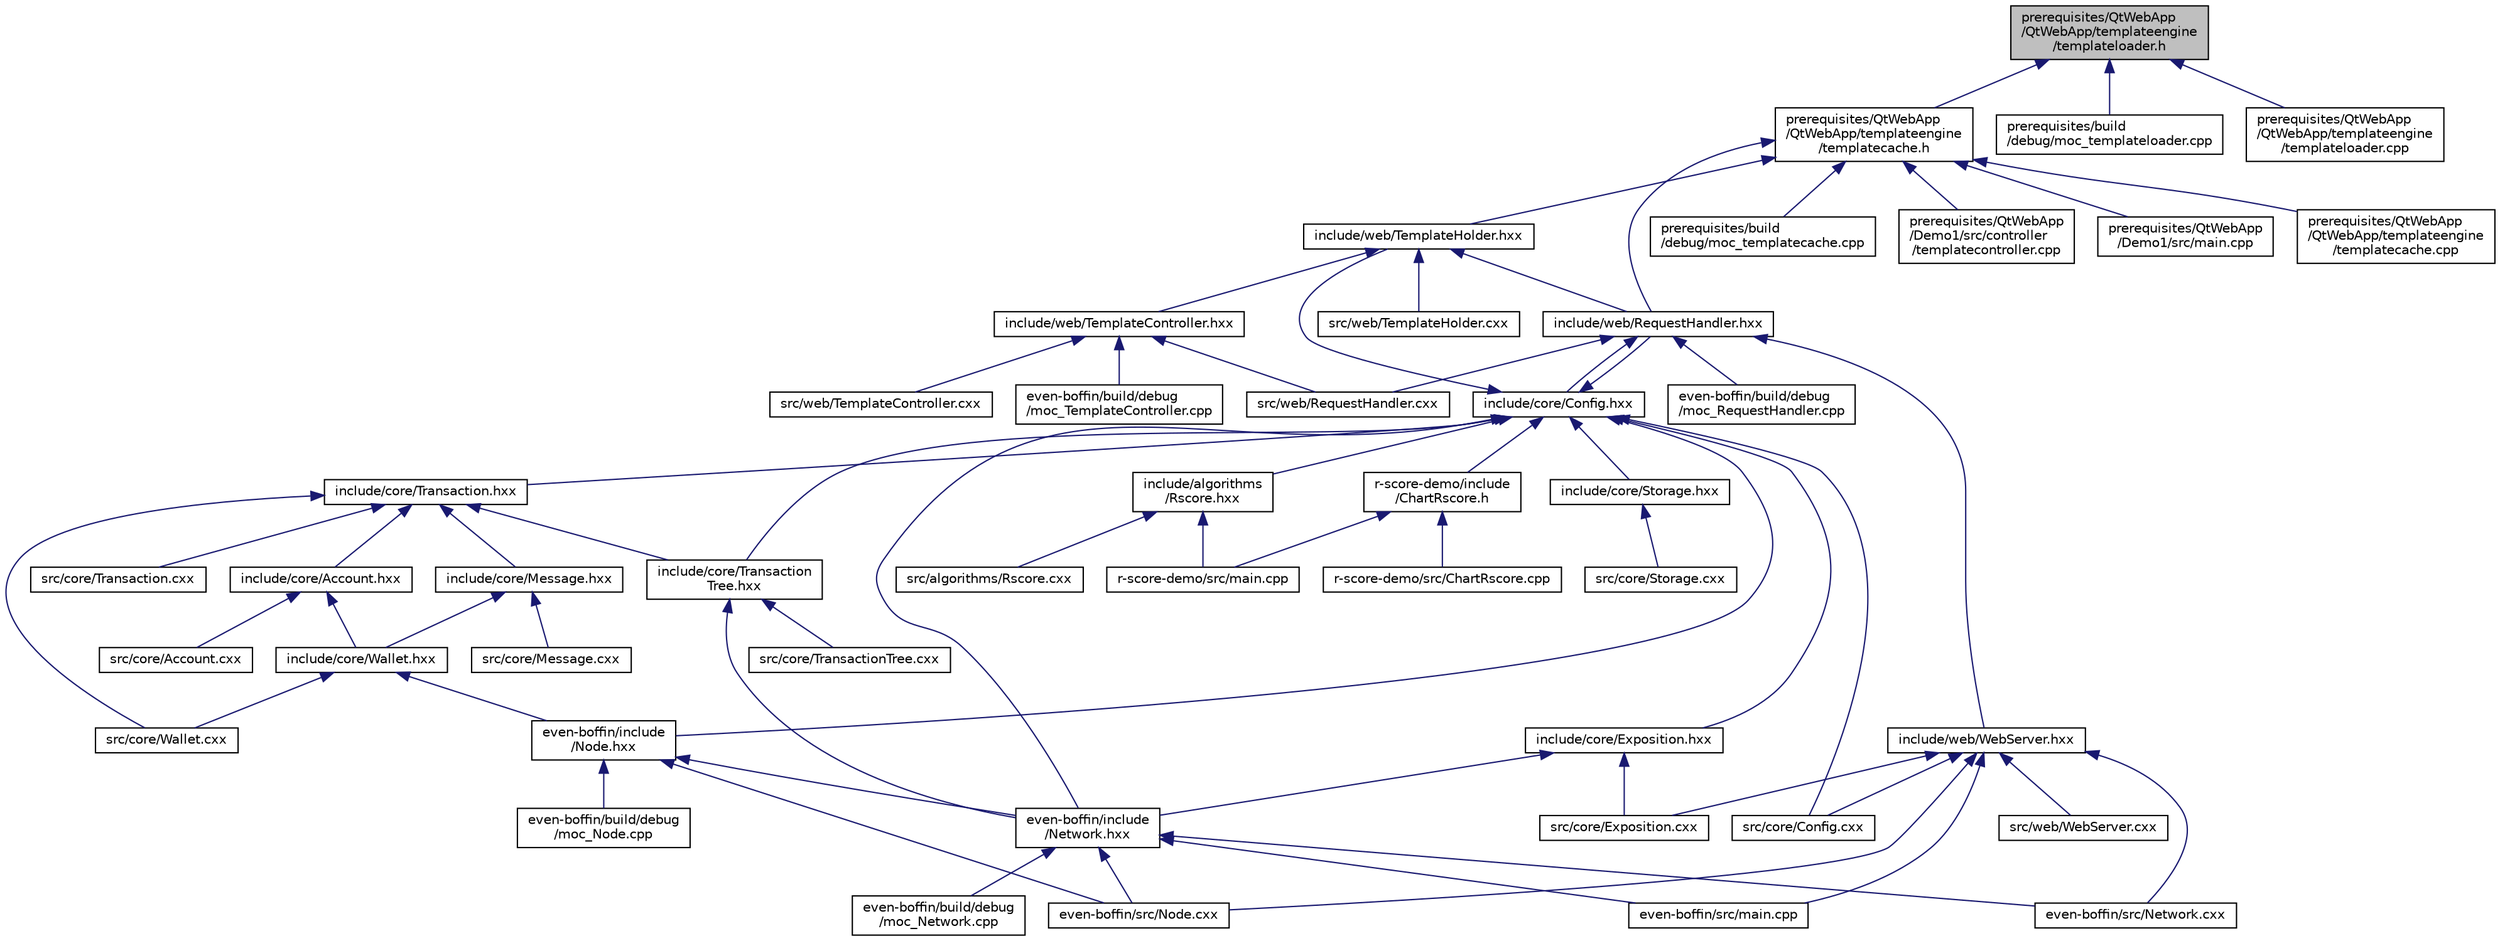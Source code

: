 digraph "prerequisites/QtWebApp/QtWebApp/templateengine/templateloader.h"
{
  edge [fontname="Helvetica",fontsize="10",labelfontname="Helvetica",labelfontsize="10"];
  node [fontname="Helvetica",fontsize="10",shape=record];
  Node11 [label="prerequisites/QtWebApp\l/QtWebApp/templateengine\l/templateloader.h",height=0.2,width=0.4,color="black", fillcolor="grey75", style="filled", fontcolor="black"];
  Node11 -> Node12 [dir="back",color="midnightblue",fontsize="10",style="solid"];
  Node12 [label="prerequisites/QtWebApp\l/QtWebApp/templateengine\l/templatecache.h",height=0.2,width=0.4,color="black", fillcolor="white", style="filled",URL="$templatecache_8h_source.html"];
  Node12 -> Node13 [dir="back",color="midnightblue",fontsize="10",style="solid"];
  Node13 [label="include/web/TemplateHolder.hxx",height=0.2,width=0.4,color="black", fillcolor="white", style="filled",URL="$_template_holder_8hxx.html"];
  Node13 -> Node14 [dir="back",color="midnightblue",fontsize="10",style="solid"];
  Node14 [label="include/web/RequestHandler.hxx",height=0.2,width=0.4,color="black", fillcolor="white", style="filled",URL="$_request_handler_8hxx_source.html"];
  Node14 -> Node15 [dir="back",color="midnightblue",fontsize="10",style="solid"];
  Node15 [label="even-boffin/build/debug\l/moc_RequestHandler.cpp",height=0.2,width=0.4,color="black", fillcolor="white", style="filled",URL="$moc___request_handler_8cpp_source.html"];
  Node14 -> Node16 [dir="back",color="midnightblue",fontsize="10",style="solid"];
  Node16 [label="include/core/Config.hxx",height=0.2,width=0.4,color="black", fillcolor="white", style="filled",URL="$_config_8hxx.html"];
  Node16 -> Node17 [dir="back",color="midnightblue",fontsize="10",style="solid"];
  Node17 [label="even-boffin/include\l/Network.hxx",height=0.2,width=0.4,color="black", fillcolor="white", style="filled",URL="$_network_8hxx.html"];
  Node17 -> Node18 [dir="back",color="midnightblue",fontsize="10",style="solid"];
  Node18 [label="even-boffin/build/debug\l/moc_Network.cpp",height=0.2,width=0.4,color="black", fillcolor="white", style="filled",URL="$moc___network_8cpp_source.html"];
  Node17 -> Node19 [dir="back",color="midnightblue",fontsize="10",style="solid"];
  Node19 [label="even-boffin/src/main.cpp",height=0.2,width=0.4,color="black", fillcolor="white", style="filled",URL="$even-boffin_2src_2main_8cpp_source.html"];
  Node17 -> Node20 [dir="back",color="midnightblue",fontsize="10",style="solid"];
  Node20 [label="even-boffin/src/Network.cxx",height=0.2,width=0.4,color="black", fillcolor="white", style="filled",URL="$_network_8cxx.html"];
  Node17 -> Node21 [dir="back",color="midnightblue",fontsize="10",style="solid"];
  Node21 [label="even-boffin/src/Node.cxx",height=0.2,width=0.4,color="black", fillcolor="white", style="filled",URL="$_node_8cxx.html"];
  Node16 -> Node22 [dir="back",color="midnightblue",fontsize="10",style="solid"];
  Node22 [label="even-boffin/include\l/Node.hxx",height=0.2,width=0.4,color="black", fillcolor="white", style="filled",URL="$_node_8hxx.html"];
  Node22 -> Node17 [dir="back",color="midnightblue",fontsize="10",style="solid"];
  Node22 -> Node23 [dir="back",color="midnightblue",fontsize="10",style="solid"];
  Node23 [label="even-boffin/build/debug\l/moc_Node.cpp",height=0.2,width=0.4,color="black", fillcolor="white", style="filled",URL="$moc___node_8cpp_source.html"];
  Node22 -> Node21 [dir="back",color="midnightblue",fontsize="10",style="solid"];
  Node16 -> Node14 [dir="back",color="midnightblue",fontsize="10",style="solid"];
  Node16 -> Node13 [dir="back",color="midnightblue",fontsize="10",style="solid"];
  Node16 -> Node24 [dir="back",color="midnightblue",fontsize="10",style="solid"];
  Node24 [label="include/algorithms\l/Rscore.hxx",height=0.2,width=0.4,color="black", fillcolor="white", style="filled",URL="$_rscore_8hxx.html",tooltip="Entity for count r-Score value from input parameters. "];
  Node24 -> Node25 [dir="back",color="midnightblue",fontsize="10",style="solid"];
  Node25 [label="r-score-demo/src/main.cpp",height=0.2,width=0.4,color="black", fillcolor="white", style="filled",URL="$r-score-demo_2src_2main_8cpp_source.html"];
  Node24 -> Node26 [dir="back",color="midnightblue",fontsize="10",style="solid"];
  Node26 [label="src/algorithms/Rscore.cxx",height=0.2,width=0.4,color="black", fillcolor="white", style="filled",URL="$_rscore_8cxx.html",tooltip="Entity for count r-Score value from input parameters. "];
  Node16 -> Node27 [dir="back",color="midnightblue",fontsize="10",style="solid"];
  Node27 [label="include/core/Transaction.hxx",height=0.2,width=0.4,color="black", fillcolor="white", style="filled",URL="$_transaction_8hxx.html"];
  Node27 -> Node28 [dir="back",color="midnightblue",fontsize="10",style="solid"];
  Node28 [label="include/core/Account.hxx",height=0.2,width=0.4,color="black", fillcolor="white", style="filled",URL="$_account_8hxx.html"];
  Node28 -> Node29 [dir="back",color="midnightblue",fontsize="10",style="solid"];
  Node29 [label="include/core/Wallet.hxx",height=0.2,width=0.4,color="black", fillcolor="white", style="filled",URL="$_wallet_8hxx.html"];
  Node29 -> Node22 [dir="back",color="midnightblue",fontsize="10",style="solid"];
  Node29 -> Node30 [dir="back",color="midnightblue",fontsize="10",style="solid"];
  Node30 [label="src/core/Wallet.cxx",height=0.2,width=0.4,color="black", fillcolor="white", style="filled",URL="$_wallet_8cxx.html"];
  Node28 -> Node31 [dir="back",color="midnightblue",fontsize="10",style="solid"];
  Node31 [label="src/core/Account.cxx",height=0.2,width=0.4,color="black", fillcolor="white", style="filled",URL="$_account_8cxx.html"];
  Node27 -> Node32 [dir="back",color="midnightblue",fontsize="10",style="solid"];
  Node32 [label="include/core/Message.hxx",height=0.2,width=0.4,color="black", fillcolor="white", style="filled",URL="$_message_8hxx.html"];
  Node32 -> Node29 [dir="back",color="midnightblue",fontsize="10",style="solid"];
  Node32 -> Node33 [dir="back",color="midnightblue",fontsize="10",style="solid"];
  Node33 [label="src/core/Message.cxx",height=0.2,width=0.4,color="black", fillcolor="white", style="filled",URL="$_message_8cxx.html"];
  Node27 -> Node34 [dir="back",color="midnightblue",fontsize="10",style="solid"];
  Node34 [label="include/core/Transaction\lTree.hxx",height=0.2,width=0.4,color="black", fillcolor="white", style="filled",URL="$_transaction_tree_8hxx.html"];
  Node34 -> Node17 [dir="back",color="midnightblue",fontsize="10",style="solid"];
  Node34 -> Node35 [dir="back",color="midnightblue",fontsize="10",style="solid"];
  Node35 [label="src/core/TransactionTree.cxx",height=0.2,width=0.4,color="black", fillcolor="white", style="filled",URL="$_transaction_tree_8cxx.html"];
  Node27 -> Node36 [dir="back",color="midnightblue",fontsize="10",style="solid"];
  Node36 [label="src/core/Transaction.cxx",height=0.2,width=0.4,color="black", fillcolor="white", style="filled",URL="$_transaction_8cxx.html"];
  Node27 -> Node30 [dir="back",color="midnightblue",fontsize="10",style="solid"];
  Node16 -> Node37 [dir="back",color="midnightblue",fontsize="10",style="solid"];
  Node37 [label="include/core/Exposition.hxx",height=0.2,width=0.4,color="black", fillcolor="white", style="filled",URL="$_exposition_8hxx.html"];
  Node37 -> Node17 [dir="back",color="midnightblue",fontsize="10",style="solid"];
  Node37 -> Node38 [dir="back",color="midnightblue",fontsize="10",style="solid"];
  Node38 [label="src/core/Exposition.cxx",height=0.2,width=0.4,color="black", fillcolor="white", style="filled",URL="$_exposition_8cxx.html"];
  Node16 -> Node39 [dir="back",color="midnightblue",fontsize="10",style="solid"];
  Node39 [label="include/core/Storage.hxx",height=0.2,width=0.4,color="black", fillcolor="white", style="filled",URL="$_storage_8hxx.html"];
  Node39 -> Node40 [dir="back",color="midnightblue",fontsize="10",style="solid"];
  Node40 [label="src/core/Storage.cxx",height=0.2,width=0.4,color="black", fillcolor="white", style="filled",URL="$_storage_8cxx.html"];
  Node16 -> Node34 [dir="back",color="midnightblue",fontsize="10",style="solid"];
  Node16 -> Node41 [dir="back",color="midnightblue",fontsize="10",style="solid"];
  Node41 [label="r-score-demo/include\l/ChartRscore.h",height=0.2,width=0.4,color="black", fillcolor="white", style="filled",URL="$_chart_rscore_8h.html",tooltip="Entity Algorithm r-Score counter. "];
  Node41 -> Node42 [dir="back",color="midnightblue",fontsize="10",style="solid"];
  Node42 [label="r-score-demo/src/ChartRscore.cpp",height=0.2,width=0.4,color="black", fillcolor="white", style="filled",URL="$_chart_rscore_8cpp_source.html"];
  Node41 -> Node25 [dir="back",color="midnightblue",fontsize="10",style="solid"];
  Node16 -> Node43 [dir="back",color="midnightblue",fontsize="10",style="solid"];
  Node43 [label="src/core/Config.cxx",height=0.2,width=0.4,color="black", fillcolor="white", style="filled",URL="$_config_8cxx.html"];
  Node14 -> Node44 [dir="back",color="midnightblue",fontsize="10",style="solid"];
  Node44 [label="include/web/WebServer.hxx",height=0.2,width=0.4,color="black", fillcolor="white", style="filled",URL="$_web_server_8hxx.html"];
  Node44 -> Node19 [dir="back",color="midnightblue",fontsize="10",style="solid"];
  Node44 -> Node20 [dir="back",color="midnightblue",fontsize="10",style="solid"];
  Node44 -> Node21 [dir="back",color="midnightblue",fontsize="10",style="solid"];
  Node44 -> Node43 [dir="back",color="midnightblue",fontsize="10",style="solid"];
  Node44 -> Node38 [dir="back",color="midnightblue",fontsize="10",style="solid"];
  Node44 -> Node45 [dir="back",color="midnightblue",fontsize="10",style="solid"];
  Node45 [label="src/web/WebServer.cxx",height=0.2,width=0.4,color="black", fillcolor="white", style="filled",URL="$_web_server_8cxx.html"];
  Node14 -> Node46 [dir="back",color="midnightblue",fontsize="10",style="solid"];
  Node46 [label="src/web/RequestHandler.cxx",height=0.2,width=0.4,color="black", fillcolor="white", style="filled",URL="$_request_handler_8cxx.html"];
  Node13 -> Node47 [dir="back",color="midnightblue",fontsize="10",style="solid"];
  Node47 [label="include/web/TemplateController.hxx",height=0.2,width=0.4,color="black", fillcolor="white", style="filled",URL="$_template_controller_8hxx.html"];
  Node47 -> Node48 [dir="back",color="midnightblue",fontsize="10",style="solid"];
  Node48 [label="even-boffin/build/debug\l/moc_TemplateController.cpp",height=0.2,width=0.4,color="black", fillcolor="white", style="filled",URL="$moc___template_controller_8cpp_source.html"];
  Node47 -> Node46 [dir="back",color="midnightblue",fontsize="10",style="solid"];
  Node47 -> Node49 [dir="back",color="midnightblue",fontsize="10",style="solid"];
  Node49 [label="src/web/TemplateController.cxx",height=0.2,width=0.4,color="black", fillcolor="white", style="filled",URL="$_template_controller_8cxx.html"];
  Node13 -> Node50 [dir="back",color="midnightblue",fontsize="10",style="solid"];
  Node50 [label="src/web/TemplateHolder.cxx",height=0.2,width=0.4,color="black", fillcolor="white", style="filled",URL="$_template_holder_8cxx.html"];
  Node12 -> Node14 [dir="back",color="midnightblue",fontsize="10",style="solid"];
  Node12 -> Node51 [dir="back",color="midnightblue",fontsize="10",style="solid"];
  Node51 [label="prerequisites/build\l/debug/moc_templatecache.cpp",height=0.2,width=0.4,color="black", fillcolor="white", style="filled",URL="$moc__templatecache_8cpp_source.html"];
  Node12 -> Node52 [dir="back",color="midnightblue",fontsize="10",style="solid"];
  Node52 [label="prerequisites/QtWebApp\l/Demo1/src/controller\l/templatecontroller.cpp",height=0.2,width=0.4,color="black", fillcolor="white", style="filled",URL="$templatecontroller_8cpp.html"];
  Node12 -> Node53 [dir="back",color="midnightblue",fontsize="10",style="solid"];
  Node53 [label="prerequisites/QtWebApp\l/Demo1/src/main.cpp",height=0.2,width=0.4,color="black", fillcolor="white", style="filled",URL="$prerequisites_2_qt_web_app_2_demo1_2src_2main_8cpp.html"];
  Node12 -> Node54 [dir="back",color="midnightblue",fontsize="10",style="solid"];
  Node54 [label="prerequisites/QtWebApp\l/QtWebApp/templateengine\l/templatecache.cpp",height=0.2,width=0.4,color="black", fillcolor="white", style="filled",URL="$templatecache_8cpp_source.html"];
  Node11 -> Node55 [dir="back",color="midnightblue",fontsize="10",style="solid"];
  Node55 [label="prerequisites/build\l/debug/moc_templateloader.cpp",height=0.2,width=0.4,color="black", fillcolor="white", style="filled",URL="$moc__templateloader_8cpp_source.html"];
  Node11 -> Node56 [dir="back",color="midnightblue",fontsize="10",style="solid"];
  Node56 [label="prerequisites/QtWebApp\l/QtWebApp/templateengine\l/templateloader.cpp",height=0.2,width=0.4,color="black", fillcolor="white", style="filled",URL="$templateloader_8cpp.html"];
}
